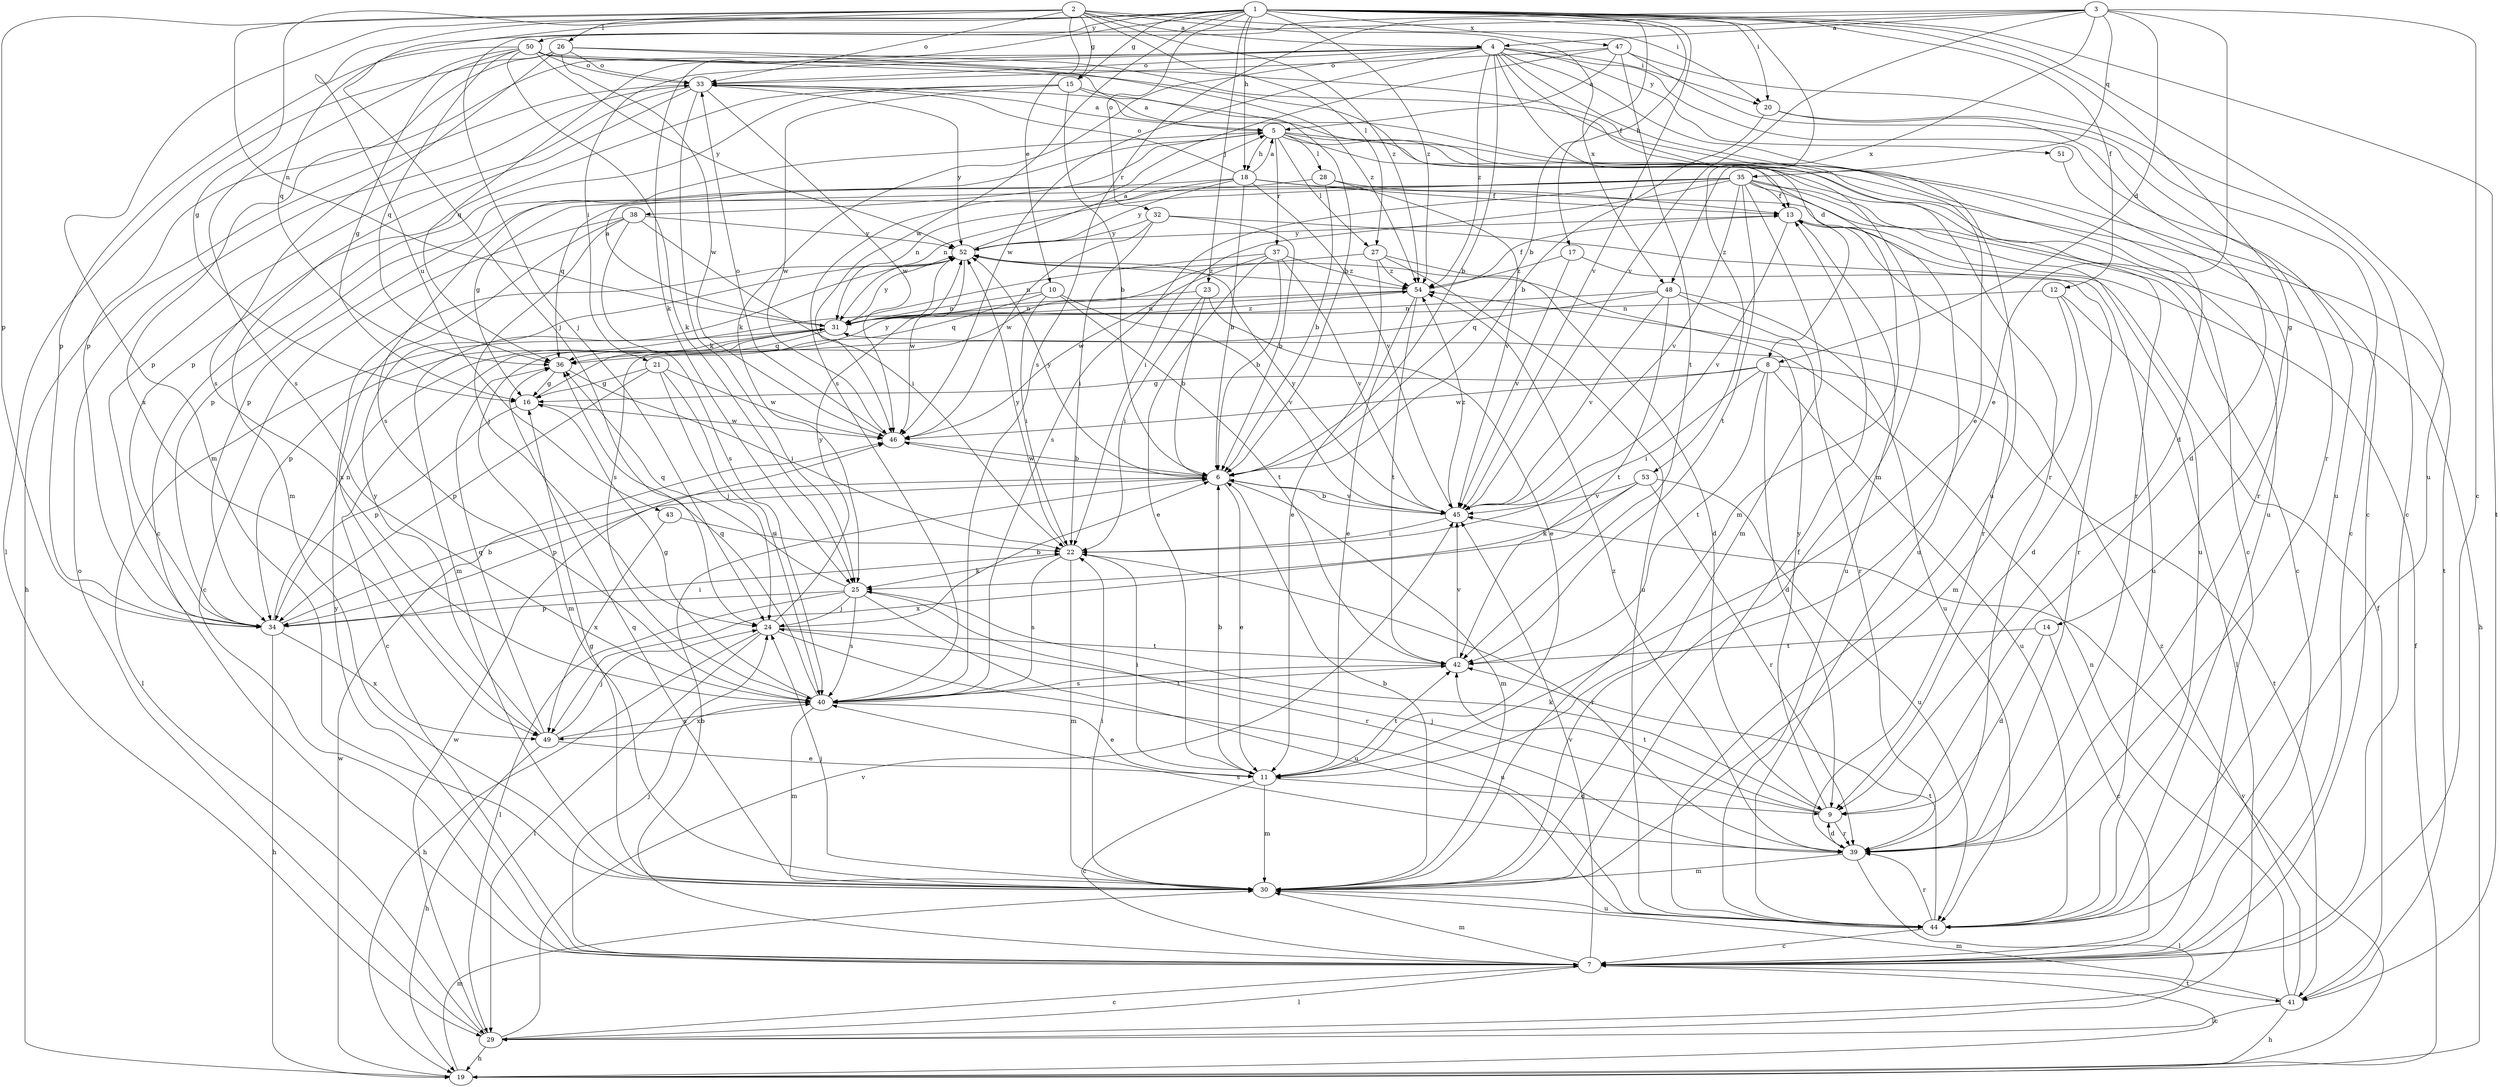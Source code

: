 strict digraph  {
	2 -> 4 [label=a];
	3 -> 4 [label=a];
	15 -> 5 [label=a];
	18 -> 5 [label=a];
	31 -> 5 [label=a];
	33 -> 5 [label=a];
	47 -> 5 [label=a];
	52 -> 5 [label=a];
	1 -> 6 [label=b];
	4 -> 6 [label=b];
	7 -> 6 [label=b];
	11 -> 6 [label=b];
	15 -> 6 [label=b];
	18 -> 6 [label=b];
	20 -> 6 [label=b];
	23 -> 6 [label=b];
	24 -> 6 [label=b];
	28 -> 6 [label=b];
	30 -> 6 [label=b];
	32 -> 6 [label=b];
	34 -> 6 [label=b];
	37 -> 6 [label=b];
	45 -> 6 [label=b];
	46 -> 6 [label=b];
	50 -> 6 [label=b];
	3 -> 7 [label=c];
	5 -> 7 [label=c];
	11 -> 7 [label=c];
	14 -> 7 [label=c];
	15 -> 7 [label=c];
	19 -> 7 [label=c];
	20 -> 7 [label=c];
	29 -> 7 [label=c];
	31 -> 7 [label=c];
	35 -> 7 [label=c];
	38 -> 7 [label=c];
	44 -> 7 [label=c];
	47 -> 7 [label=c];
	50 -> 7 [label=c];
	3 -> 8 [label=d];
	4 -> 8 [label=d];
	4 -> 9 [label=d];
	8 -> 9 [label=d];
	11 -> 9 [label=d];
	12 -> 9 [label=d];
	14 -> 9 [label=d];
	20 -> 9 [label=d];
	27 -> 9 [label=d];
	39 -> 9 [label=d];
	2 -> 10 [label=e];
	3 -> 11 [label=e];
	4 -> 11 [label=e];
	6 -> 11 [label=e];
	23 -> 11 [label=e];
	27 -> 11 [label=e];
	37 -> 11 [label=e];
	40 -> 11 [label=e];
	49 -> 11 [label=e];
	54 -> 11 [label=e];
	1 -> 12 [label=f];
	4 -> 13 [label=f];
	18 -> 13 [label=f];
	19 -> 13 [label=f];
	28 -> 13 [label=f];
	30 -> 13 [label=f];
	35 -> 13 [label=f];
	41 -> 13 [label=f];
	54 -> 13 [label=f];
	1 -> 14 [label=g];
	1 -> 15 [label=g];
	2 -> 15 [label=g];
	2 -> 16 [label=g];
	8 -> 16 [label=g];
	21 -> 16 [label=g];
	30 -> 16 [label=g];
	35 -> 16 [label=g];
	36 -> 16 [label=g];
	40 -> 16 [label=g];
	50 -> 16 [label=g];
	1 -> 17 [label=h];
	1 -> 18 [label=h];
	5 -> 18 [label=h];
	24 -> 19 [label=h];
	29 -> 19 [label=h];
	33 -> 19 [label=h];
	34 -> 19 [label=h];
	35 -> 19 [label=h];
	41 -> 19 [label=h];
	49 -> 19 [label=h];
	1 -> 20 [label=i];
	2 -> 20 [label=i];
	4 -> 20 [label=i];
	4 -> 21 [label=i];
	8 -> 22 [label=i];
	10 -> 22 [label=i];
	11 -> 22 [label=i];
	23 -> 22 [label=i];
	30 -> 22 [label=i];
	32 -> 22 [label=i];
	34 -> 22 [label=i];
	35 -> 22 [label=i];
	36 -> 22 [label=i];
	38 -> 22 [label=i];
	43 -> 22 [label=i];
	45 -> 22 [label=i];
	1 -> 23 [label=j];
	1 -> 24 [label=j];
	3 -> 24 [label=j];
	7 -> 24 [label=j];
	9 -> 24 [label=j];
	21 -> 24 [label=j];
	25 -> 24 [label=j];
	30 -> 24 [label=j];
	38 -> 24 [label=j];
	49 -> 24 [label=j];
	1 -> 25 [label=k];
	4 -> 25 [label=k];
	9 -> 25 [label=k];
	22 -> 25 [label=k];
	33 -> 25 [label=k];
	50 -> 25 [label=k];
	53 -> 25 [label=k];
	2 -> 26 [label=l];
	2 -> 27 [label=l];
	5 -> 27 [label=l];
	5 -> 28 [label=l];
	7 -> 29 [label=l];
	12 -> 29 [label=l];
	24 -> 29 [label=l];
	25 -> 29 [label=l];
	26 -> 29 [label=l];
	31 -> 29 [label=l];
	39 -> 29 [label=l];
	41 -> 29 [label=l];
	1 -> 30 [label=m];
	5 -> 30 [label=m];
	6 -> 30 [label=m];
	7 -> 30 [label=m];
	11 -> 30 [label=m];
	12 -> 30 [label=m];
	19 -> 30 [label=m];
	22 -> 30 [label=m];
	31 -> 30 [label=m];
	33 -> 30 [label=m];
	35 -> 30 [label=m];
	39 -> 30 [label=m];
	40 -> 30 [label=m];
	41 -> 30 [label=m];
	50 -> 30 [label=m];
	52 -> 30 [label=m];
	2 -> 31 [label=n];
	10 -> 31 [label=n];
	12 -> 31 [label=n];
	18 -> 31 [label=n];
	23 -> 31 [label=n];
	34 -> 31 [label=n];
	35 -> 31 [label=n];
	37 -> 31 [label=n];
	41 -> 31 [label=n];
	48 -> 31 [label=n];
	54 -> 31 [label=n];
	1 -> 32 [label=o];
	2 -> 33 [label=o];
	4 -> 33 [label=o];
	18 -> 33 [label=o];
	26 -> 33 [label=o];
	29 -> 33 [label=o];
	46 -> 33 [label=o];
	47 -> 33 [label=o];
	50 -> 33 [label=o];
	2 -> 34 [label=p];
	6 -> 34 [label=p];
	15 -> 34 [label=p];
	16 -> 34 [label=p];
	18 -> 34 [label=p];
	21 -> 34 [label=p];
	25 -> 34 [label=p];
	26 -> 34 [label=p];
	33 -> 34 [label=p];
	35 -> 34 [label=p];
	50 -> 34 [label=p];
	54 -> 34 [label=p];
	3 -> 35 [label=q];
	3 -> 36 [label=q];
	4 -> 36 [label=q];
	10 -> 36 [label=q];
	25 -> 36 [label=q];
	28 -> 36 [label=q];
	30 -> 36 [label=q];
	31 -> 36 [label=q];
	40 -> 36 [label=q];
	48 -> 36 [label=q];
	49 -> 36 [label=q];
	50 -> 36 [label=q];
	5 -> 37 [label=r];
	5 -> 38 [label=r];
	5 -> 39 [label=r];
	9 -> 39 [label=r];
	13 -> 39 [label=r];
	15 -> 39 [label=r];
	17 -> 39 [label=r];
	22 -> 39 [label=r];
	25 -> 39 [label=r];
	44 -> 39 [label=r];
	47 -> 39 [label=r];
	48 -> 39 [label=r];
	51 -> 39 [label=r];
	53 -> 39 [label=r];
	3 -> 40 [label=s];
	5 -> 40 [label=s];
	21 -> 40 [label=s];
	22 -> 40 [label=s];
	25 -> 40 [label=s];
	26 -> 40 [label=s];
	27 -> 40 [label=s];
	35 -> 40 [label=s];
	38 -> 40 [label=s];
	39 -> 40 [label=s];
	42 -> 40 [label=s];
	47 -> 40 [label=s];
	49 -> 40 [label=s];
	50 -> 40 [label=s];
	1 -> 41 [label=t];
	5 -> 41 [label=t];
	7 -> 41 [label=t];
	8 -> 41 [label=t];
	8 -> 42 [label=t];
	9 -> 42 [label=t];
	10 -> 42 [label=t];
	11 -> 42 [label=t];
	14 -> 42 [label=t];
	24 -> 42 [label=t];
	35 -> 42 [label=t];
	40 -> 42 [label=t];
	44 -> 42 [label=t];
	47 -> 42 [label=t];
	48 -> 42 [label=t];
	54 -> 42 [label=t];
	1 -> 43 [label=u];
	1 -> 44 [label=u];
	4 -> 44 [label=u];
	8 -> 44 [label=u];
	13 -> 44 [label=u];
	18 -> 44 [label=u];
	24 -> 44 [label=u];
	25 -> 44 [label=u];
	26 -> 44 [label=u];
	27 -> 44 [label=u];
	30 -> 44 [label=u];
	32 -> 44 [label=u];
	33 -> 44 [label=u];
	35 -> 44 [label=u];
	48 -> 44 [label=u];
	53 -> 44 [label=u];
	1 -> 45 [label=v];
	3 -> 45 [label=v];
	6 -> 45 [label=v];
	7 -> 45 [label=v];
	10 -> 45 [label=v];
	13 -> 45 [label=v];
	17 -> 45 [label=v];
	18 -> 45 [label=v];
	19 -> 45 [label=v];
	28 -> 45 [label=v];
	29 -> 45 [label=v];
	35 -> 45 [label=v];
	37 -> 45 [label=v];
	42 -> 45 [label=v];
	48 -> 45 [label=v];
	53 -> 45 [label=v];
	1 -> 46 [label=w];
	4 -> 46 [label=w];
	6 -> 46 [label=w];
	8 -> 46 [label=w];
	15 -> 46 [label=w];
	16 -> 46 [label=w];
	19 -> 46 [label=w];
	21 -> 46 [label=w];
	26 -> 46 [label=w];
	29 -> 46 [label=w];
	32 -> 46 [label=w];
	33 -> 46 [label=w];
	37 -> 46 [label=w];
	52 -> 46 [label=w];
	1 -> 47 [label=x];
	2 -> 48 [label=x];
	3 -> 48 [label=x];
	4 -> 49 [label=x];
	34 -> 49 [label=x];
	38 -> 49 [label=x];
	40 -> 49 [label=x];
	43 -> 49 [label=x];
	53 -> 49 [label=x];
	1 -> 50 [label=y];
	4 -> 51 [label=y];
	6 -> 52 [label=y];
	7 -> 52 [label=y];
	9 -> 52 [label=y];
	13 -> 52 [label=y];
	16 -> 52 [label=y];
	18 -> 52 [label=y];
	22 -> 52 [label=y];
	24 -> 52 [label=y];
	31 -> 52 [label=y];
	32 -> 52 [label=y];
	33 -> 52 [label=y];
	38 -> 52 [label=y];
	45 -> 52 [label=y];
	49 -> 52 [label=y];
	50 -> 52 [label=y];
	1 -> 53 [label=z];
	1 -> 54 [label=z];
	2 -> 54 [label=z];
	4 -> 54 [label=z];
	17 -> 54 [label=z];
	26 -> 54 [label=z];
	27 -> 54 [label=z];
	31 -> 54 [label=z];
	37 -> 54 [label=z];
	39 -> 54 [label=z];
	41 -> 54 [label=z];
	45 -> 54 [label=z];
	52 -> 54 [label=z];
}
